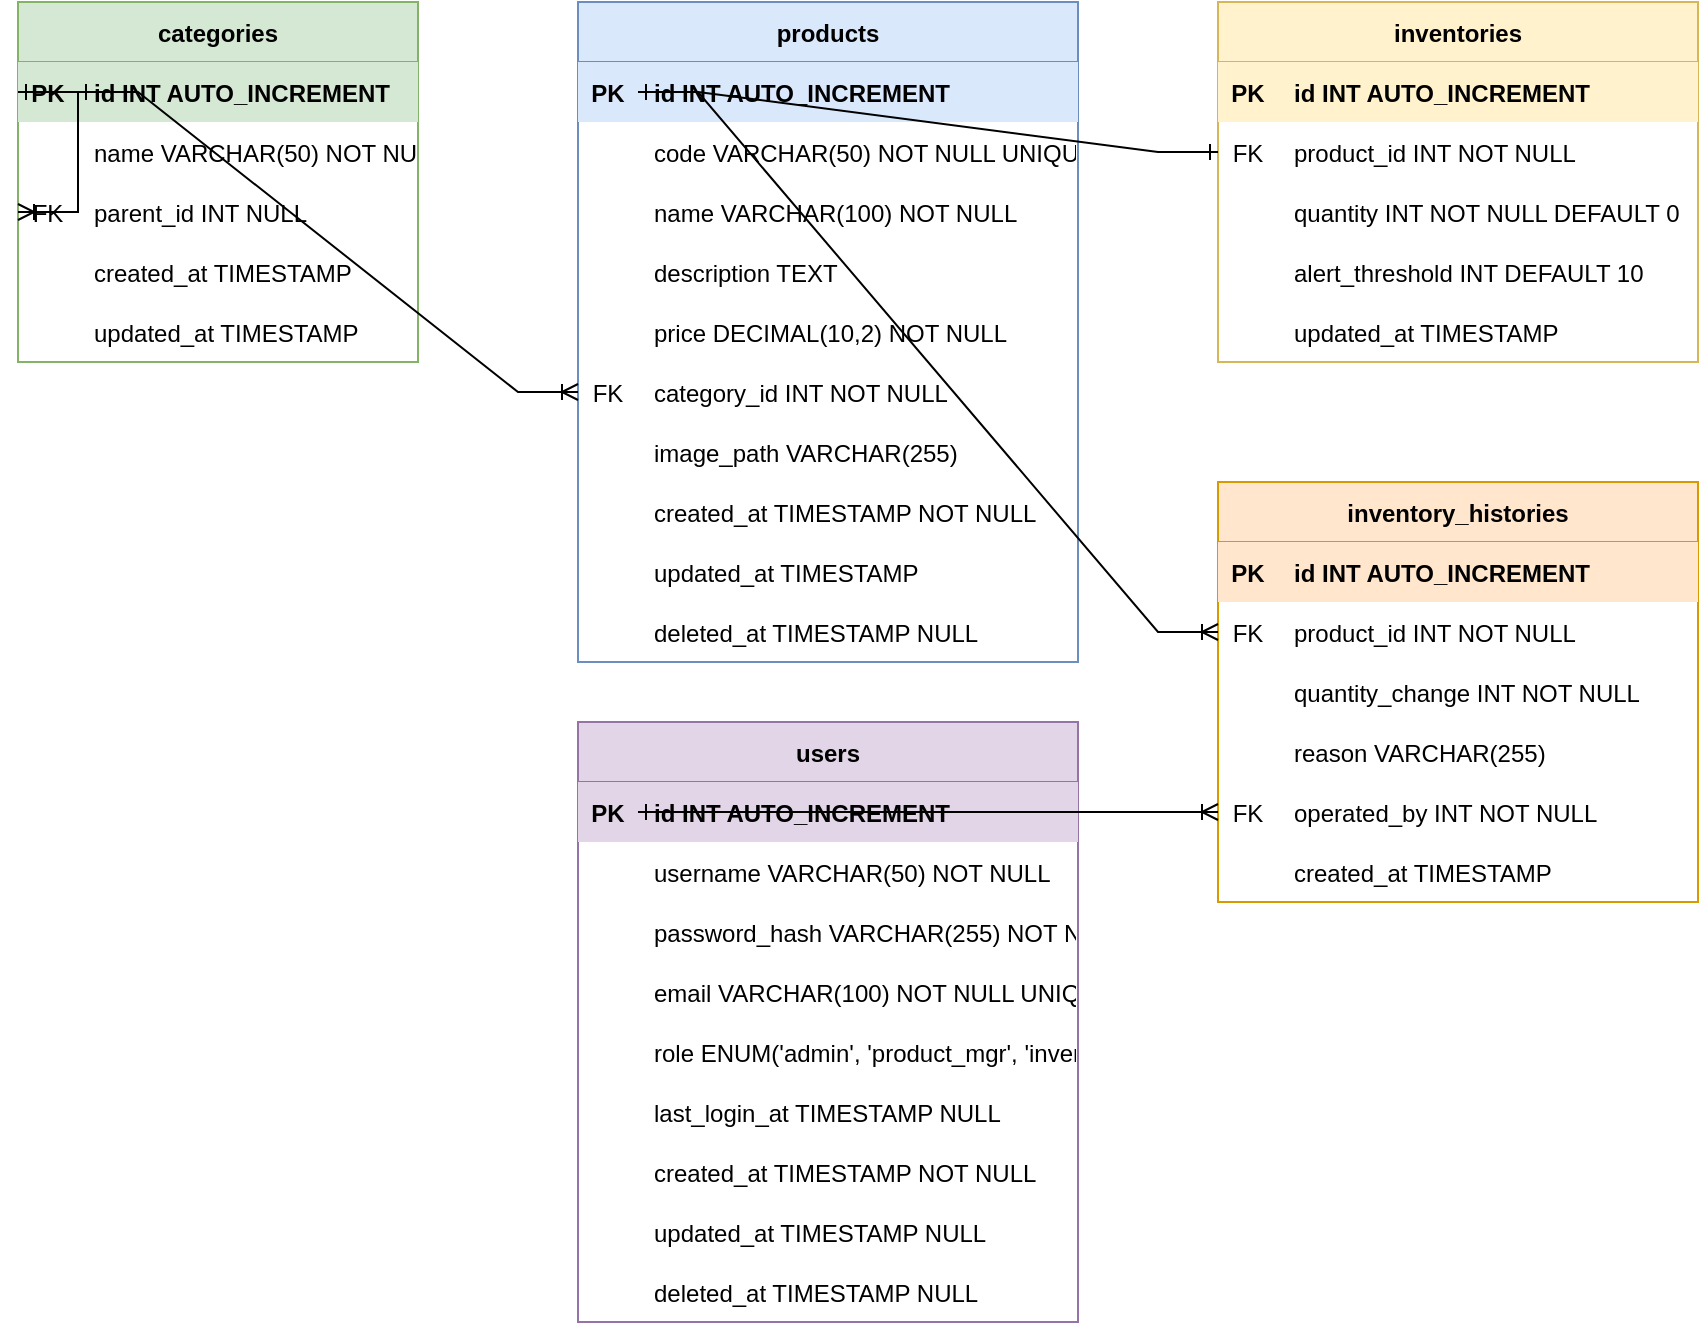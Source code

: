<mxfile version="21.6.6">
  <diagram id="R2lEEEUBdFMjLlhIrx00" name="商品管理システム ER図">
    <mxGraphModel dx="1422" dy="800" grid="1" gridSize="10" guides="1" tooltips="1" connect="1" arrows="1" fold="1" page="1" pageScale="1" pageWidth="1169" pageHeight="827" math="0" shadow="0" extFonts="Permanent Marker^https://fonts.googleapis.com/css?family=Permanent+Marker">
      <root>
        <mxCell id="0" />
        <mxCell id="1" parent="0" />
        
        <!-- Products Table -->
        <mxCell id="products" value="products" style="shape=table;startSize=30;container=1;collapsible=1;childLayout=tableLayout;fixedRows=1;rowLines=0;fontStyle=1;align=center;resizeLast=1;fillColor=#dae8fc;strokeColor=#6c8ebf;" parent="1" vertex="1">
          <mxGeometry x="360" y="80" width="250" height="330" as="geometry" />
        </mxCell>
        <mxCell id="products-pk" value="PK" style="shape=partialRectangle;connectable=0;fillColor=#dae8fc;top=0;left=0;bottom=0;right=0;fontStyle=1;overflow=hidden;strokeColor=#6c8ebf;" parent="products" vertex="1">
          <mxGeometry y="30" width="30" height="30" as="geometry" />
        </mxCell>
        <mxCell id="products-id" value="id INT AUTO_INCREMENT" style="shape=partialRectangle;connectable=0;fillColor=#dae8fc;top=0;left=0;bottom=0;right=0;align=left;spacingLeft=6;fontStyle=1;overflow=hidden;strokeColor=#6c8ebf;" parent="products" vertex="1">
          <mxGeometry x="30" y="30" width="220" height="30" as="geometry" />
        </mxCell>
        <mxCell id="products-code-row" value="" style="shape=partialRectangle;connectable=0;fillColor=none;top=0;left=0;bottom=0;right=0;overflow=hidden;" parent="products" vertex="1">
          <mxGeometry y="60" width="30" height="30" as="geometry" />
        </mxCell>
        <mxCell id="products-code" value="code VARCHAR(50) NOT NULL UNIQUE" style="shape=partialRectangle;connectable=0;fillColor=none;top=0;left=0;bottom=0;right=0;align=left;spacingLeft=6;overflow=hidden;" parent="products" vertex="1">
          <mxGeometry x="30" y="60" width="220" height="30" as="geometry" />
        </mxCell>
        <mxCell id="products-name-row" value="" style="shape=partialRectangle;connectable=0;fillColor=none;top=0;left=0;bottom=0;right=0;overflow=hidden;" parent="products" vertex="1">
          <mxGeometry y="90" width="30" height="30" as="geometry" />
        </mxCell>
        <mxCell id="products-name" value="name VARCHAR(100) NOT NULL" style="shape=partialRectangle;connectable=0;fillColor=none;top=0;left=0;bottom=0;right=0;align=left;spacingLeft=6;overflow=hidden;" parent="products" vertex="1">
          <mxGeometry x="30" y="90" width="220" height="30" as="geometry" />
        </mxCell>
        <mxCell id="products-desc-row" value="" style="shape=partialRectangle;connectable=0;fillColor=none;top=0;left=0;bottom=0;right=0;overflow=hidden;" parent="products" vertex="1">
          <mxGeometry y="120" width="30" height="30" as="geometry" />
        </mxCell>
        <mxCell id="products-desc" value="description TEXT" style="shape=partialRectangle;connectable=0;fillColor=none;top=0;left=0;bottom=0;right=0;align=left;spacingLeft=6;overflow=hidden;" parent="products" vertex="1">
          <mxGeometry x="30" y="120" width="220" height="30" as="geometry" />
        </mxCell>
        <mxCell id="products-price-row" value="" style="shape=partialRectangle;connectable=0;fillColor=none;top=0;left=0;bottom=0;right=0;overflow=hidden;" parent="products" vertex="1">
          <mxGeometry y="150" width="30" height="30" as="geometry" />
        </mxCell>
        <mxCell id="products-price" value="price DECIMAL(10,2) NOT NULL" style="shape=partialRectangle;connectable=0;fillColor=none;top=0;left=0;bottom=0;right=0;align=left;spacingLeft=6;overflow=hidden;" parent="products" vertex="1">
          <mxGeometry x="30" y="150" width="220" height="30" as="geometry" />
        </mxCell>
        <mxCell id="products-category-row" value="FK" style="shape=partialRectangle;connectable=0;fillColor=none;top=0;left=0;bottom=0;right=0;overflow=hidden;" parent="products" vertex="1">
          <mxGeometry y="180" width="30" height="30" as="geometry" />
        </mxCell>
        <mxCell id="products-category" value="category_id INT NOT NULL" style="shape=partialRectangle;connectable=0;fillColor=none;top=0;left=0;bottom=0;right=0;align=left;spacingLeft=6;overflow=hidden;" parent="products" vertex="1">
          <mxGeometry x="30" y="180" width="220" height="30" as="geometry" />
        </mxCell>
        <mxCell id="products-image-row" value="" style="shape=partialRectangle;connectable=0;fillColor=none;top=0;left=0;bottom=0;right=0;overflow=hidden;" parent="products" vertex="1">
          <mxGeometry y="210" width="30" height="30" as="geometry" />
        </mxCell>
        <mxCell id="products-image" value="image_path VARCHAR(255)" style="shape=partialRectangle;connectable=0;fillColor=none;top=0;left=0;bottom=0;right=0;align=left;spacingLeft=6;overflow=hidden;" parent="products" vertex="1">
          <mxGeometry x="30" y="210" width="220" height="30" as="geometry" />
        </mxCell>
        <mxCell id="products-created-row" value="" style="shape=partialRectangle;connectable=0;fillColor=none;top=0;left=0;bottom=0;right=0;overflow=hidden;" parent="products" vertex="1">
          <mxGeometry y="240" width="30" height="30" as="geometry" />
        </mxCell>
        <mxCell id="products-created" value="created_at TIMESTAMP NOT NULL" style="shape=partialRectangle;connectable=0;fillColor=none;top=0;left=0;bottom=0;right=0;align=left;spacingLeft=6;overflow=hidden;" parent="products" vertex="1">
          <mxGeometry x="30" y="240" width="220" height="30" as="geometry" />
        </mxCell>
        <mxCell id="products-updated-row" value="" style="shape=partialRectangle;connectable=0;fillColor=none;top=0;left=0;bottom=0;right=0;overflow=hidden;" parent="products" vertex="1">
          <mxGeometry y="270" width="30" height="30" as="geometry" />
        </mxCell>
        <mxCell id="products-updated" value="updated_at TIMESTAMP" style="shape=partialRectangle;connectable=0;fillColor=none;top=0;left=0;bottom=0;right=0;align=left;spacingLeft=6;overflow=hidden;" parent="products" vertex="1">
          <mxGeometry x="30" y="270" width="220" height="30" as="geometry" />
        </mxCell>
        <mxCell id="products-deleted-row" value="" style="shape=partialRectangle;connectable=0;fillColor=none;top=0;left=0;bottom=0;right=0;overflow=hidden;" parent="products" vertex="1">
          <mxGeometry y="300" width="30" height="30" as="geometry" />
        </mxCell>
        <mxCell id="products-deleted" value="deleted_at TIMESTAMP NULL" style="shape=partialRectangle;connectable=0;fillColor=none;top=0;left=0;bottom=0;right=0;align=left;spacingLeft=6;overflow=hidden;" parent="products" vertex="1">
          <mxGeometry x="30" y="300" width="220" height="30" as="geometry" />
        </mxCell>
        
        <!-- Categories Table -->
        <mxCell id="categories" value="categories" style="shape=table;startSize=30;container=1;collapsible=1;childLayout=tableLayout;fixedRows=1;rowLines=0;fontStyle=1;align=center;resizeLast=1;fillColor=#d5e8d4;strokeColor=#82b366;" parent="1" vertex="1">
          <mxGeometry x="80" y="80" width="200" height="180" as="geometry" />
        </mxCell>
        <mxCell id="categories-pk" value="PK" style="shape=partialRectangle;connectable=0;fillColor=#d5e8d4;top=0;left=0;bottom=0;right=0;fontStyle=1;overflow=hidden;strokeColor=#82b366;" parent="categories" vertex="1">
          <mxGeometry y="30" width="30" height="30" as="geometry" />
        </mxCell>
        <mxCell id="categories-id" value="id INT AUTO_INCREMENT" style="shape=partialRectangle;connectable=0;fillColor=#d5e8d4;top=0;left=0;bottom=0;right=0;align=left;spacingLeft=6;fontStyle=1;overflow=hidden;strokeColor=#82b366;" parent="categories" vertex="1">
          <mxGeometry x="30" y="30" width="170" height="30" as="geometry" />
        </mxCell>
        <mxCell id="categories-name-row" value="" style="shape=partialRectangle;connectable=0;fillColor=none;top=0;left=0;bottom=0;right=0;overflow=hidden;" parent="categories" vertex="1">
          <mxGeometry y="60" width="30" height="30" as="geometry" />
        </mxCell>
        <mxCell id="categories-name" value="name VARCHAR(50) NOT NULL" style="shape=partialRectangle;connectable=0;fillColor=none;top=0;left=0;bottom=0;right=0;align=left;spacingLeft=6;overflow=hidden;" parent="categories" vertex="1">
          <mxGeometry x="30" y="60" width="170" height="30" as="geometry" />
        </mxCell>
        <mxCell id="categories-parent-row" value="FK" style="shape=partialRectangle;connectable=0;fillColor=none;top=0;left=0;bottom=0;right=0;overflow=hidden;" parent="categories" vertex="1">
          <mxGeometry y="90" width="30" height="30" as="geometry" />
        </mxCell>
        <mxCell id="categories-parent" value="parent_id INT NULL" style="shape=partialRectangle;connectable=0;fillColor=none;top=0;left=0;bottom=0;right=0;align=left;spacingLeft=6;overflow=hidden;" parent="categories" vertex="1">
          <mxGeometry x="30" y="90" width="170" height="30" as="geometry" />
        </mxCell>
        <mxCell id="categories-created-row" value="" style="shape=partialRectangle;connectable=0;fillColor=none;top=0;left=0;bottom=0;right=0;overflow=hidden;" parent="categories" vertex="1">
          <mxGeometry y="120" width="30" height="30" as="geometry" />
        </mxCell>
        <mxCell id="categories-created" value="created_at TIMESTAMP" style="shape=partialRectangle;connectable=0;fillColor=none;top=0;left=0;bottom=0;right=0;align=left;spacingLeft=6;overflow=hidden;" parent="categories" vertex="1">
          <mxGeometry x="30" y="120" width="170" height="30" as="geometry" />
        </mxCell>
        <mxCell id="categories-updated-row" value="" style="shape=partialRectangle;connectable=0;fillColor=none;top=0;left=0;bottom=0;right=0;overflow=hidden;" parent="categories" vertex="1">
          <mxGeometry y="150" width="30" height="30" as="geometry" />
        </mxCell>
        <mxCell id="categories-updated" value="updated_at TIMESTAMP" style="shape=partialRectangle;connectable=0;fillColor=none;top=0;left=0;bottom=0;right=0;align=left;spacingLeft=6;overflow=hidden;" parent="categories" vertex="1">
          <mxGeometry x="30" y="150" width="170" height="30" as="geometry" />
        </mxCell>
        
        <!-- Inventories Table -->
        <mxCell id="inventories" value="inventories" style="shape=table;startSize=30;container=1;collapsible=1;childLayout=tableLayout;fixedRows=1;rowLines=0;fontStyle=1;align=center;resizeLast=1;fillColor=#fff2cc;strokeColor=#d6b656;" parent="1" vertex="1">
          <mxGeometry x="680" y="80" width="240" height="180" as="geometry" />
        </mxCell>
        <mxCell id="inventories-pk" value="PK" style="shape=partialRectangle;connectable=0;fillColor=#fff2cc;top=0;left=0;bottom=0;right=0;fontStyle=1;overflow=hidden;strokeColor=#d6b656;" parent="inventories" vertex="1">
          <mxGeometry y="30" width="30" height="30" as="geometry" />
        </mxCell>
        <mxCell id="inventories-id" value="id INT AUTO_INCREMENT" style="shape=partialRectangle;connectable=0;fillColor=#fff2cc;top=0;left=0;bottom=0;right=0;align=left;spacingLeft=6;fontStyle=1;overflow=hidden;strokeColor=#d6b656;" parent="inventories" vertex="1">
          <mxGeometry x="30" y="30" width="210" height="30" as="geometry" />
        </mxCell>
        <mxCell id="inventories-product-row" value="FK" style="shape=partialRectangle;connectable=0;fillColor=none;top=0;left=0;bottom=0;right=0;overflow=hidden;" parent="inventories" vertex="1">
          <mxGeometry y="60" width="30" height="30" as="geometry" />
        </mxCell>
        <mxCell id="inventories-product" value="product_id INT NOT NULL" style="shape=partialRectangle;connectable=0;fillColor=none;top=0;left=0;bottom=0;right=0;align=left;spacingLeft=6;overflow=hidden;" parent="inventories" vertex="1">
          <mxGeometry x="30" y="60" width="210" height="30" as="geometry" />
        </mxCell>
        <mxCell id="inventories-qty-row" value="" style="shape=partialRectangle;connectable=0;fillColor=none;top=0;left=0;bottom=0;right=0;overflow=hidden;" parent="inventories" vertex="1">
          <mxGeometry y="90" width="30" height="30" as="geometry" />
        </mxCell>
        <mxCell id="inventories-qty" value="quantity INT NOT NULL DEFAULT 0" style="shape=partialRectangle;connectable=0;fillColor=none;top=0;left=0;bottom=0;right=0;align=left;spacingLeft=6;overflow=hidden;" parent="inventories" vertex="1">
          <mxGeometry x="30" y="90" width="210" height="30" as="geometry" />
        </mxCell>
        <mxCell id="inventories-alert-row" value="" style="shape=partialRectangle;connectable=0;fillColor=none;top=0;left=0;bottom=0;right=0;overflow=hidden;" parent="inventories" vertex="1">
          <mxGeometry y="120" width="30" height="30" as="geometry" />
        </mxCell>
        <mxCell id="inventories-alert" value="alert_threshold INT DEFAULT 10" style="shape=partialRectangle;connectable=0;fillColor=none;top=0;left=0;bottom=0;right=0;align=left;spacingLeft=6;overflow=hidden;" parent="inventories" vertex="1">
          <mxGeometry x="30" y="120" width="210" height="30" as="geometry" />
        </mxCell>
        <mxCell id="inventories-created-row" value="" style="shape=partialRectangle;connectable=0;fillColor=none;top=0;left=0;bottom=0;right=0;overflow=hidden;" parent="inventories" vertex="1">
          <mxGeometry y="150" width="30" height="30" as="geometry" />
        </mxCell>
        <mxCell id="inventories-created" value="updated_at TIMESTAMP" style="shape=partialRectangle;connectable=0;fillColor=none;top=0;left=0;bottom=0;right=0;align=left;spacingLeft=6;overflow=hidden;" parent="inventories" vertex="1">
          <mxGeometry x="30" y="150" width="210" height="30" as="geometry" />
        </mxCell>
        
        <!-- Inventory History Table -->
        <mxCell id="inventory_histories" value="inventory_histories" style="shape=table;startSize=30;container=1;collapsible=1;childLayout=tableLayout;fixedRows=1;rowLines=0;fontStyle=1;align=center;resizeLast=1;fillColor=#ffe6cc;strokeColor=#d79b00;" parent="1" vertex="1">
          <mxGeometry x="680" y="320" width="240" height="210" as="geometry" />
        </mxCell>
        <mxCell id="inventory_histories-pk" value="PK" style="shape=partialRectangle;connectable=0;fillColor=#ffe6cc;top=0;left=0;bottom=0;right=0;fontStyle=1;overflow=hidden;strokeColor=#d79b00;" parent="inventory_histories" vertex="1">
          <mxGeometry y="30" width="30" height="30" as="geometry" />
        </mxCell>
        <mxCell id="inventory_histories-id" value="id INT AUTO_INCREMENT" style="shape=partialRectangle;connectable=0;fillColor=#ffe6cc;top=0;left=0;bottom=0;right=0;align=left;spacingLeft=6;fontStyle=1;overflow=hidden;strokeColor=#d79b00;" parent="inventory_histories" vertex="1">
          <mxGeometry x="30" y="30" width="210" height="30" as="geometry" />
        </mxCell>
        <mxCell id="inventory_histories-product-row" value="FK" style="shape=partialRectangle;connectable=0;fillColor=none;top=0;left=0;bottom=0;right=0;overflow=hidden;" parent="inventory_histories" vertex="1">
          <mxGeometry y="60" width="30" height="30" as="geometry" />
        </mxCell>
        <mxCell id="inventory_histories-product" value="product_id INT NOT NULL" style="shape=partialRectangle;connectable=0;fillColor=none;top=0;left=0;bottom=0;right=0;align=left;spacingLeft=6;overflow=hidden;" parent="inventory_histories" vertex="1">
          <mxGeometry x="30" y="60" width="210" height="30" as="geometry" />
        </mxCell>
        <mxCell id="inventory_histories-qty-row" value="" style="shape=partialRectangle;connectable=0;fillColor=none;top=0;left=0;bottom=0;right=0;overflow=hidden;" parent="inventory_histories" vertex="1">
          <mxGeometry y="90" width="30" height="30" as="geometry" />
        </mxCell>
        <mxCell id="inventory_histories-qty" value="quantity_change INT NOT NULL" style="shape=partialRectangle;connectable=0;fillColor=none;top=0;left=0;bottom=0;right=0;align=left;spacingLeft=6;overflow=hidden;" parent="inventory_histories" vertex="1">
          <mxGeometry x="30" y="90" width="210" height="30" as="geometry" />
        </mxCell>
        <mxCell id="inventory_histories-reason-row" value="" style="shape=partialRectangle;connectable=0;fillColor=none;top=0;left=0;bottom=0;right=0;overflow=hidden;" parent="inventory_histories" vertex="1">
          <mxGeometry y="120" width="30" height="30" as="geometry" />
        </mxCell>
        <mxCell id="inventory_histories-reason" value="reason VARCHAR(255)" style="shape=partialRectangle;connectable=0;fillColor=none;top=0;left=0;bottom=0;right=0;align=left;spacingLeft=6;overflow=hidden;" parent="inventory_histories" vertex="1">
          <mxGeometry x="30" y="120" width="210" height="30" as="geometry" />
        </mxCell>
        <mxCell id="inventory_histories-operated-row" value="FK" style="shape=partialRectangle;connectable=0;fillColor=none;top=0;left=0;bottom=0;right=0;overflow=hidden;" parent="inventory_histories" vertex="1">
          <mxGeometry y="150" width="30" height="30" as="geometry" />
        </mxCell>
        <mxCell id="inventory_histories-operated" value="operated_by INT NOT NULL" style="shape=partialRectangle;connectable=0;fillColor=none;top=0;left=0;bottom=0;right=0;align=left;spacingLeft=6;overflow=hidden;" parent="inventory_histories" vertex="1">
          <mxGeometry x="30" y="150" width="210" height="30" as="geometry" />
        </mxCell>
        <mxCell id="inventory_histories-created-row" value="" style="shape=partialRectangle;connectable=0;fillColor=none;top=0;left=0;bottom=0;right=0;overflow=hidden;" parent="inventory_histories" vertex="1">
          <mxGeometry y="180" width="30" height="30" as="geometry" />
        </mxCell>
        <mxCell id="inventory_histories-created" value="created_at TIMESTAMP" style="shape=partialRectangle;connectable=0;fillColor=none;top=0;left=0;bottom=0;right=0;align=left;spacingLeft=6;overflow=hidden;" parent="inventory_histories" vertex="1">
          <mxGeometry x="30" y="180" width="210" height="30" as="geometry" />
        </mxCell>
        
        <!-- Users Table -->
        <mxCell id="users" value="users" style="shape=table;startSize=30;container=1;collapsible=1;childLayout=tableLayout;fixedRows=1;rowLines=0;fontStyle=1;align=center;resizeLast=1;fillColor=#e1d5e7;strokeColor=#9673a6;" parent="1" vertex="1">
          <mxGeometry x="360" y="440" width="250" height="300" as="geometry" />
        </mxCell>
        <mxCell id="users-pk" value="PK" style="shape=partialRectangle;connectable=0;fillColor=#e1d5e7;top=0;left=0;bottom=0;right=0;fontStyle=1;overflow=hidden;strokeColor=#9673a6;" parent="users" vertex="1">
          <mxGeometry y="30" width="30" height="30" as="geometry" />
        </mxCell>
        <mxCell id="users-id" value="id INT AUTO_INCREMENT" style="shape=partialRectangle;connectable=0;fillColor=#e1d5e7;top=0;left=0;bottom=0;right=0;align=left;spacingLeft=6;fontStyle=1;overflow=hidden;strokeColor=#9673a6;" parent="users" vertex="1">
          <mxGeometry x="30" y="30" width="220" height="30" as="geometry" />
        </mxCell>
        <mxCell id="users-username-row" value="" style="shape=partialRectangle;connectable=0;fillColor=none;top=0;left=0;bottom=0;right=0;overflow=hidden;" parent="users" vertex="1">
          <mxGeometry y="60" width="30" height="30" as="geometry" />
        </mxCell>
        <mxCell id="users-username" value="username VARCHAR(50) NOT NULL" style="shape=partialRectangle;connectable=0;fillColor=none;top=0;left=0;bottom=0;right=0;align=left;spacingLeft=6;overflow=hidden;" parent="users" vertex="1">
          <mxGeometry x="30" y="60" width="220" height="30" as="geometry" />
        </mxCell>
        <mxCell id="users-pass-row" value="" style="shape=partialRectangle;connectable=0;fillColor=none;top=0;left=0;bottom=0;right=0;overflow=hidden;" parent="users" vertex="1">
          <mxGeometry y="90" width="30" height="30" as="geometry" />
        </mxCell>
        <mxCell id="users-pass" value="password_hash VARCHAR(255) NOT NULL" style="shape=partialRectangle;connectable=0;fillColor=none;top=0;left=0;bottom=0;right=0;align=left;spacingLeft=6;overflow=hidden;" parent="users" vertex="1">
          <mxGeometry x="30" y="90" width="220" height="30" as="geometry" />
        </mxCell>
        <mxCell id="users-email-row" value="" style="shape=partialRectangle;connectable=0;fillColor=none;top=0;left=0;bottom=0;right=0;overflow=hidden;" parent="users" vertex="1">
          <mxGeometry y="120" width="30" height="30" as="geometry" />
        </mxCell>
        <mxCell id="users-email" value="email VARCHAR(100) NOT NULL UNIQUE" style="shape=partialRectangle;connectable=0;fillColor=none;top=0;left=0;bottom=0;right=0;align=left;spacingLeft=6;overflow=hidden;" parent="users" vertex="1">
          <mxGeometry x="30" y="120" width="220" height="30" as="geometry" />
        </mxCell>
        <mxCell id="users-role-row" value="" style="shape=partialRectangle;connectable=0;fillColor=none;top=0;left=0;bottom=0;right=0;overflow=hidden;" parent="users" vertex="1">
          <mxGeometry y="150" width="30" height="30" as="geometry" />
        </mxCell>
        <mxCell id="users-role" value="role ENUM('admin', 'product_mgr', 'inventory_mgr', 'viewer') NOT NULL" style="shape=partialRectangle;connectable=0;fillColor=none;top=0;left=0;bottom=0;right=0;align=left;spacingLeft=6;overflow=hidden;" parent="users" vertex="1">
          <mxGeometry x="30" y="150" width="220" height="30" as="geometry" />
        </mxCell>
        <mxCell id="users-last-login-row" value="" style="shape=partialRectangle;connectable=0;fillColor=none;top=0;left=0;bottom=0;right=0;overflow=hidden;" parent="users" vertex="1">
          <mxGeometry y="180" width="30" height="30" as="geometry" />
        </mxCell>
        <mxCell id="users-last-login" value="last_login_at TIMESTAMP NULL" style="shape=partialRectangle;connectable=0;fillColor=none;top=0;left=0;bottom=0;right=0;align=left;spacingLeft=6;overflow=hidden;" parent="users" vertex="1">
          <mxGeometry x="30" y="180" width="220" height="30" as="geometry" />
        </mxCell>
        <mxCell id="users-created-row" value="" style="shape=partialRectangle;connectable=0;fillColor=none;top=0;left=0;bottom=0;right=0;overflow=hidden;" parent="users" vertex="1">
          <mxGeometry y="210" width="30" height="30" as="geometry" />
        </mxCell>
        <mxCell id="users-created" value="created_at TIMESTAMP NOT NULL" style="shape=partialRectangle;connectable=0;fillColor=none;top=0;left=0;bottom=0;right=0;align=left;spacingLeft=6;overflow=hidden;" parent="users" vertex="1">
          <mxGeometry x="30" y="210" width="220" height="30" as="geometry" />
        </mxCell>
        <mxCell id="users-updated-row" value="" style="shape=partialRectangle;connectable=0;fillColor=none;top=0;left=0;bottom=0;right=0;overflow=hidden;" parent="users" vertex="1">
          <mxGeometry y="240" width="30" height="30" as="geometry" />
        </mxCell>
        <mxCell id="users-updated" value="updated_at TIMESTAMP NULL" style="shape=partialRectangle;connectable=0;fillColor=none;top=0;left=0;bottom=0;right=0;align=left;spacingLeft=6;overflow=hidden;" parent="users" vertex="1">
          <mxGeometry x="30" y="240" width="220" height="30" as="geometry" />
        </mxCell>
        <mxCell id="users-deleted-row" value="" style="shape=partialRectangle;connectable=0;fillColor=none;top=0;left=0;bottom=0;right=0;overflow=hidden;" parent="users" vertex="1">
          <mxGeometry y="270" width="30" height="30" as="geometry" />
        </mxCell>
        <mxCell id="users-deleted" value="deleted_at TIMESTAMP NULL" style="shape=partialRectangle;connectable=0;fillColor=none;top=0;left=0;bottom=0;right=0;align=left;spacingLeft=6;overflow=hidden;" parent="users" vertex="1">
          <mxGeometry x="30" y="270" width="220" height="30" as="geometry" />
        </mxCell>
        
        <!-- Relationships -->
        <!-- Categories self-relationship (parent) -->
        <mxCell id="cat-self-rel" value="" style="edgeStyle=entityRelationEdgeStyle;fontSize=12;html=1;endArrow=ERoneToMany;startArrow=ERone;rounded=0;entryX=0;entryY=0.5;entryDx=0;entryDy=0;exitX=0;exitY=0.5;exitDx=0;exitDy=0;startFill=0;endFill=0;" parent="1" source="categories-pk" target="categories-parent-row" edge="1">
          <mxGeometry width="100" height="100" relative="1" as="geometry">
            <mxPoint x="40" y="120" as="sourcePoint" />
            <mxPoint x="40" y="220" as="targetPoint" />
            <Array as="points">
              <mxPoint x="60" y="160" />
            </Array>
          </mxGeometry>
        </mxCell>
        
        <!-- Categories to Products -->
        <mxCell id="cat-prod-rel" value="" style="edgeStyle=entityRelationEdgeStyle;fontSize=12;html=1;endArrow=ERoneToMany;startArrow=ERone;rounded=0;entryX=0;entryY=0.5;entryDx=0;entryDy=0;exitX=1;exitY=0.5;exitDx=0;exitDy=0;startFill=0;endFill=0;" parent="1" source="categories-pk" target="products-category-row" edge="1">
          <mxGeometry width="100" height="100" relative="1" as="geometry">
            <mxPoint x="290" y="110" as="sourcePoint" />
            <mxPoint x="390" y="10" as="targetPoint" />
          </mxGeometry>
        </mxCell>
        
        <!-- Products to Inventories -->
        <mxCell id="prod-inv-rel" value="" style="edgeStyle=entityRelationEdgeStyle;fontSize=12;html=1;endArrow=ERone;startArrow=ERone;rounded=0;entryX=0;entryY=0.5;entryDx=0;entryDy=0;exitX=1;exitY=0.5;exitDx=0;exitDy=0;startFill=0;endFill=0;" parent="1" source="products-pk" target="inventories-product-row" edge="1">
          <mxGeometry width="100" height="100" relative="1" as="geometry">
            <mxPoint x="620" y="110" as="sourcePoint" />
            <mxPoint x="720" y="10" as="targetPoint" />
          </mxGeometry>
        </mxCell>
        
        <!-- Products to Inventory Histories -->
        <mxCell id="prod-invhist-rel" value="" style="edgeStyle=entityRelationEdgeStyle;fontSize=12;html=1;endArrow=ERoneToMany;startArrow=ERone;rounded=0;entryX=0;entryY=0.5;entryDx=0;entryDy=0;exitX=1;exitY=0.5;exitDx=0;exitDy=0;startFill=0;endFill=0;" parent="1" source="products-pk" target="inventory_histories-product-row" edge="1">
          <mxGeometry width="100" height="100" relative="1" as="geometry">
            <mxPoint x="620" y="345" as="sourcePoint" />
            <mxPoint x="720" y="245" as="targetPoint" />
          </mxGeometry>
        </mxCell>
        
        <!-- Users to Inventory Histories -->
        <mxCell id="user-invhist-rel" value="" style="edgeStyle=entityRelationEdgeStyle;fontSize=12;html=1;endArrow=ERoneToMany;startArrow=ERone;rounded=0;entryX=0;entryY=0.5;entryDx=0;entryDy=0;exitX=1;exitY=0.5;exitDx=0;exitDy=0;startFill=0;endFill=0;" parent="1" source="users-pk" target="inventory_histories-operated-row" edge="1">
          <mxGeometry width="100" height="100" relative="1" as="geometry">
            <mxPoint x="620" y="470" as="sourcePoint" />
            <mxPoint x="720" y="370" as="targetPoint" />
          </mxGeometry>
        </mxCell>
      </root>
    </mxGraphModel>
  </diagram>
</mxfile>